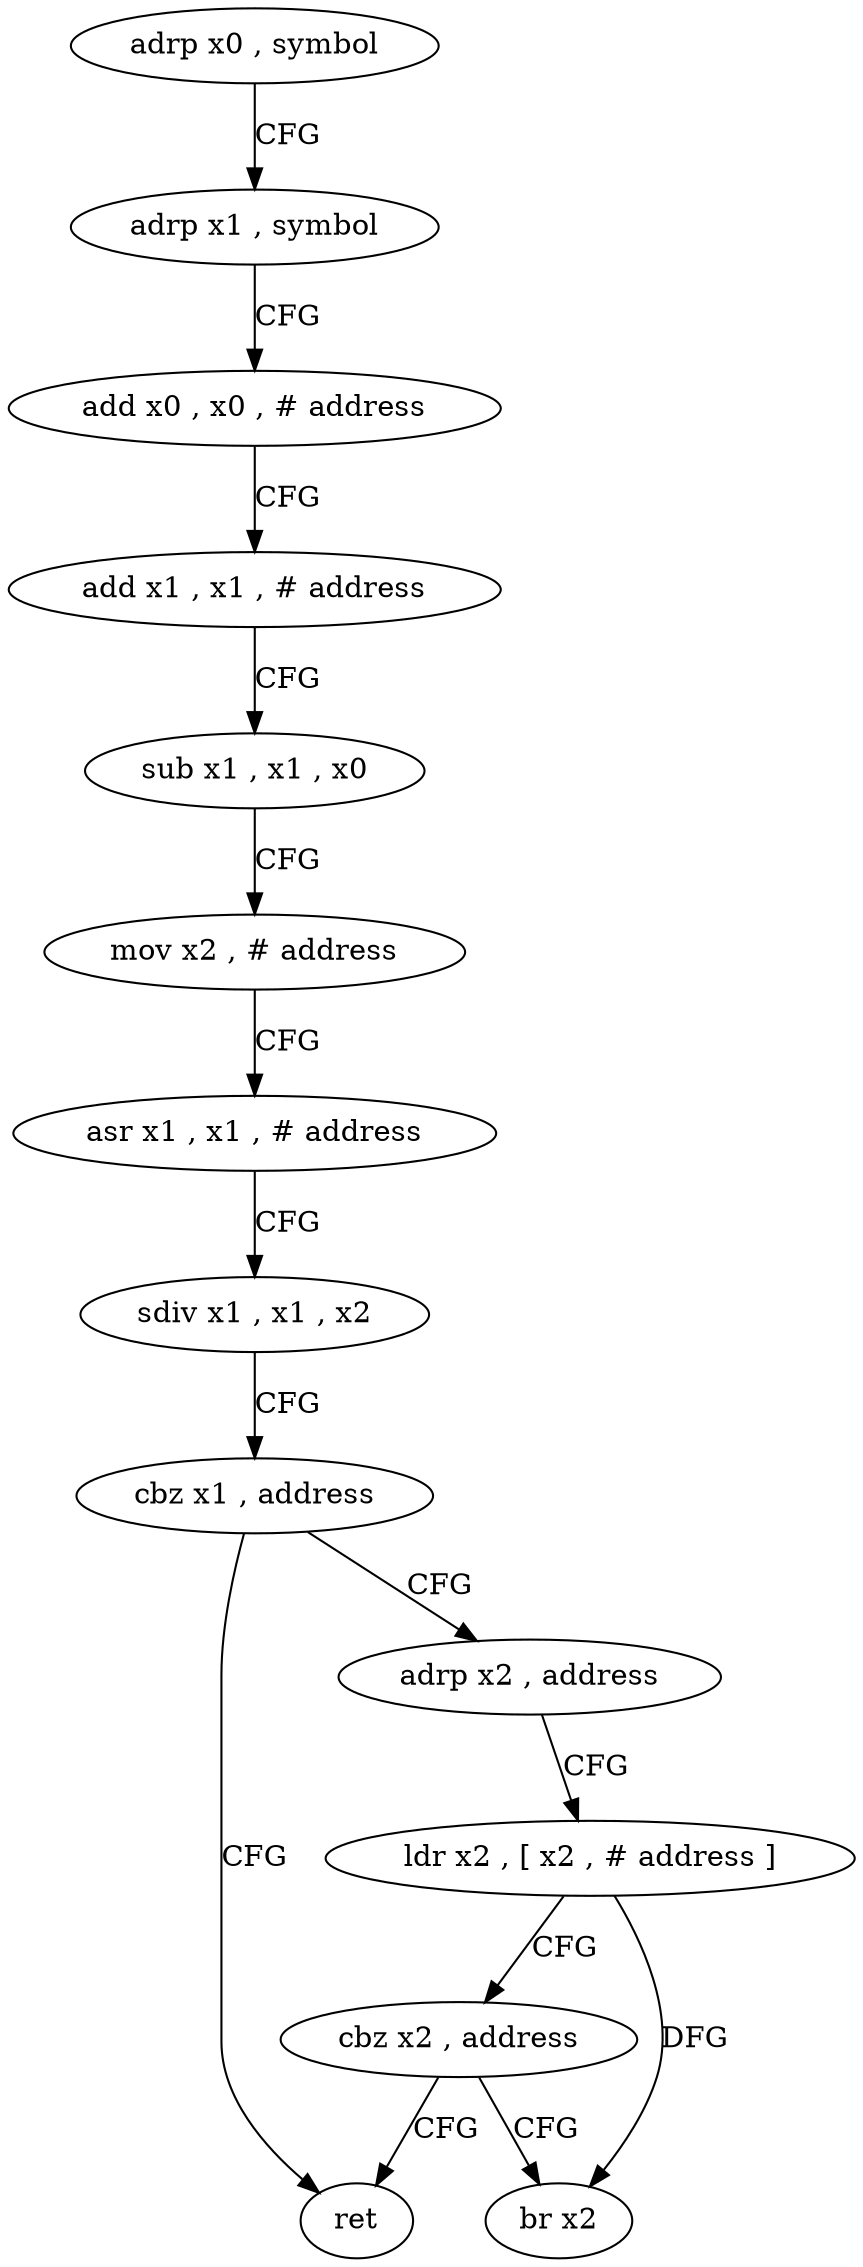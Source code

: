 digraph "func" {
"78568" [label = "adrp x0 , symbol" ]
"78572" [label = "adrp x1 , symbol" ]
"78576" [label = "add x0 , x0 , # address" ]
"78580" [label = "add x1 , x1 , # address" ]
"78584" [label = "sub x1 , x1 , x0" ]
"78588" [label = "mov x2 , # address" ]
"78592" [label = "asr x1 , x1 , # address" ]
"78596" [label = "sdiv x1 , x1 , x2" ]
"78600" [label = "cbz x1 , address" ]
"78620" [label = "ret" ]
"78604" [label = "adrp x2 , address" ]
"78608" [label = "ldr x2 , [ x2 , # address ]" ]
"78612" [label = "cbz x2 , address" ]
"78616" [label = "br x2" ]
"78568" -> "78572" [ label = "CFG" ]
"78572" -> "78576" [ label = "CFG" ]
"78576" -> "78580" [ label = "CFG" ]
"78580" -> "78584" [ label = "CFG" ]
"78584" -> "78588" [ label = "CFG" ]
"78588" -> "78592" [ label = "CFG" ]
"78592" -> "78596" [ label = "CFG" ]
"78596" -> "78600" [ label = "CFG" ]
"78600" -> "78620" [ label = "CFG" ]
"78600" -> "78604" [ label = "CFG" ]
"78604" -> "78608" [ label = "CFG" ]
"78608" -> "78612" [ label = "CFG" ]
"78608" -> "78616" [ label = "DFG" ]
"78612" -> "78620" [ label = "CFG" ]
"78612" -> "78616" [ label = "CFG" ]
}
